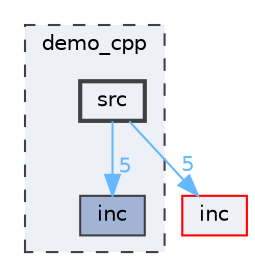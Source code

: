 digraph "src"
{
 // INTERACTIVE_SVG=YES
 // LATEX_PDF_SIZE
  bgcolor="transparent";
  edge [fontname=Helvetica,fontsize=10,labelfontname=Helvetica,labelfontsize=10];
  node [fontname=Helvetica,fontsize=10,shape=box,height=0.2,width=0.4];
  compound=true
  subgraph clusterdir_17a9c27f48eb40d1f2b86d618cc4c05b {
    graph [ bgcolor="#edf0f7", pencolor="grey25", label="demo_cpp", fontname=Helvetica,fontsize=10 style="filled,dashed", URL="dir_17a9c27f48eb40d1f2b86d618cc4c05b.html",tooltip=""]
  dir_0b71bd5817e729ab9017988b2fcce11e [label="inc", fillcolor="#a2b4d6", color="grey25", style="filled", URL="dir_0b71bd5817e729ab9017988b2fcce11e.html",tooltip=""];
  dir_12d02279d0d35e429521b6a21346b05c [label="src", fillcolor="#edf0f7", color="grey25", style="filled,bold", URL="dir_12d02279d0d35e429521b6a21346b05c.html",tooltip=""];
  }
  dir_bfccd401955b95cf8c75461437045ac0 [label="inc", fillcolor="#edf0f7", color="red", style="filled", URL="dir_bfccd401955b95cf8c75461437045ac0.html",tooltip=""];
  dir_12d02279d0d35e429521b6a21346b05c->dir_0b71bd5817e729ab9017988b2fcce11e [headlabel="5", labeldistance=1.5 headhref="dir_000004_000001.html" color="steelblue1" fontcolor="steelblue1"];
  dir_12d02279d0d35e429521b6a21346b05c->dir_bfccd401955b95cf8c75461437045ac0 [headlabel="5", labeldistance=1.5 headhref="dir_000004_000002.html" color="steelblue1" fontcolor="steelblue1"];
}

